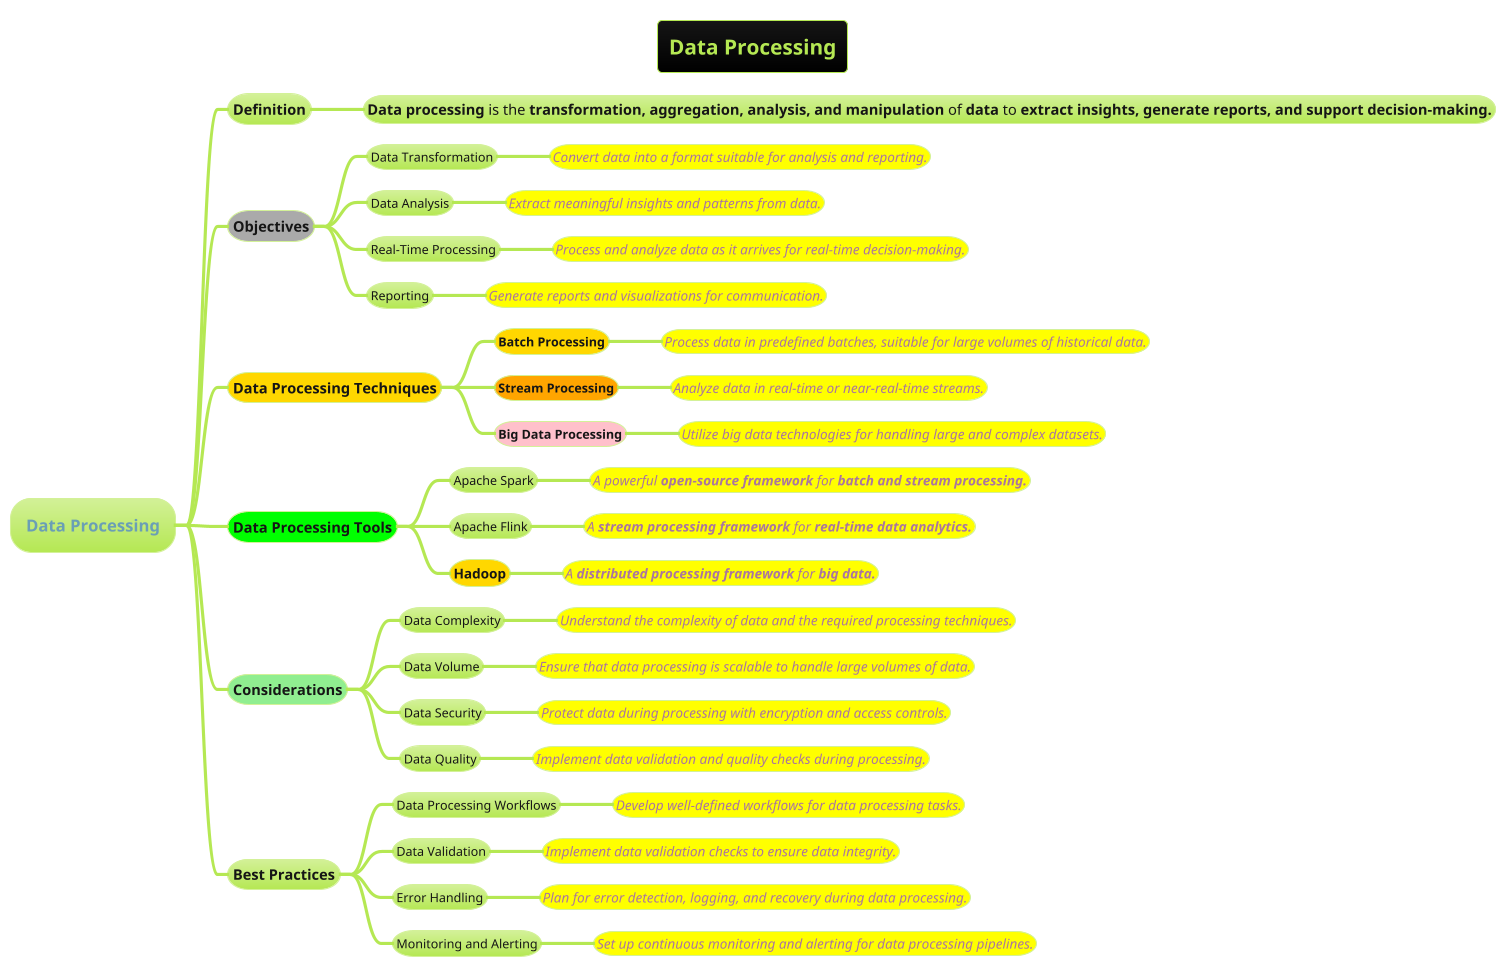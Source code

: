 @startmindmap
title Data Processing
!theme hacker

* Data Processing
** Definition
*** <size:14>**Data processing** is the **transformation, aggregation, analysis, and manipulation** of **data** to **extract insights, generate reports, and support decision-making.**

**[#a] Objectives
*** Data Transformation
****[#yellow] ====<size:13>Convert data into a format suitable for analysis and reporting.
*** Data Analysis
****[#yellow] ====<size:13>Extract meaningful insights and patterns from data.
*** Real-Time Processing
****[#yellow] ====<size:13>Process and analyze data as it arrives for real-time decision-making.
*** Reporting
****[#yellow] ====<size:13>Generate reports and visualizations for communication.

**[#gold] Data Processing Techniques
***[#gold] **Batch Processing**
****[#yellow] ====<size:13>Process data in predefined batches, suitable for large volumes of historical data.
***[#orange] **Stream Processing**
****[#yellow] ====<size:13>Analyze data in real-time or near-real-time streams.
***[#pink] **Big Data Processing**
****[#yellow] ====<size:13>Utilize big data technologies for handling large and complex datasets.

**[#lime] Data Processing Tools
*** Apache Spark
****[#yellow] ====<size:13>A powerful **open-source framework** for **batch and stream processing.**
*** Apache Flink
****[#yellow] ====<size:13>A **stream processing framework** for **real-time data analytics.**
***[#gold] ===Hadoop
****[#yellow] ====<size:13>A **distributed processing framework** for **big data.**

**[#lightgreen] Considerations
*** Data Complexity
****[#yellow] ====<size:13>Understand the complexity of data and the required processing techniques.
*** Data Volume
****[#yellow] ====<size:13>Ensure that data processing is scalable to handle large volumes of data.

*** Data Security
****[#yellow] ====<size:13>Protect data during processing with encryption and access controls.

*** Data Quality
****[#yellow] ====<size:13>Implement data validation and quality checks during processing.

** Best Practices
*** Data Processing Workflows
****[#yellow] ====<size:13>Develop well-defined workflows for data processing tasks.
*** Data Validation
****[#yellow] ====<size:13>Implement data validation checks to ensure data integrity.
*** Error Handling
****[#yellow] ====<size:13>Plan for error detection, logging, and recovery during data processing.
*** Monitoring and Alerting
****[#yellow] ====<size:13>Set up continuous monitoring and alerting for data processing pipelines.

@endmindmap
